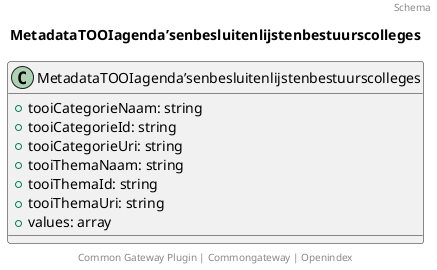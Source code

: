 @startuml
title: MetadataTOOIagenda’senbesluitenlijstenbestuurscolleges
footer: Common Gateway Plugin | Commongateway | Openindex 
header: Schema

class MetadataTOOIagenda’senbesluitenlijstenbestuurscolleges {
  + tooiCategorieNaam: string
  + tooiCategorieId: string
  + tooiCategorieUri: string
  + tooiThemaNaam: string
  + tooiThemaId: string
  + tooiThemaUri: string
  + values: array
}
@enduml
